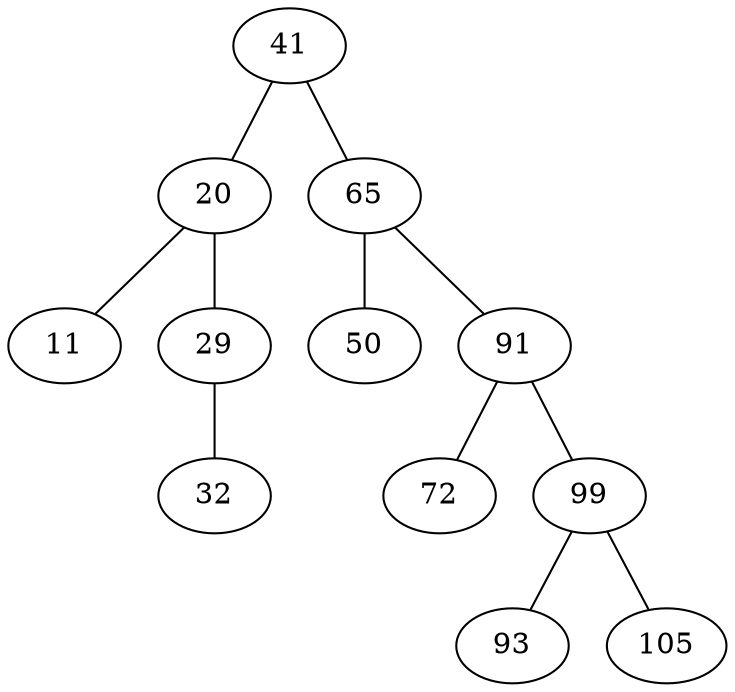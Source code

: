 graph btree{
  41--20;
 20--11;
 20--29;
 29--32;
 41--65;
 65--50;
 65--91;
 91--72;
 91--99;
 99--93;
 99--105;
}